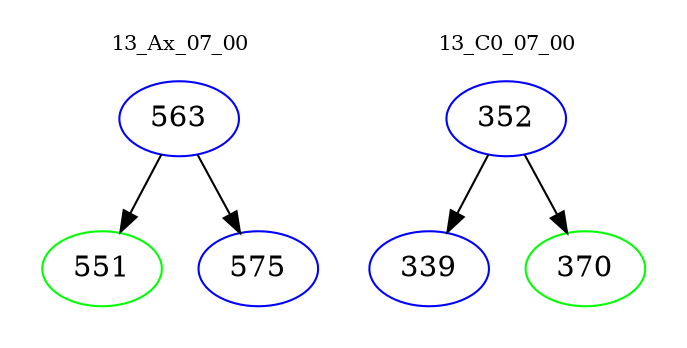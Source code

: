 digraph{
subgraph cluster_0 {
color = white
label = "13_Ax_07_00";
fontsize=10;
T0_563 [label="563", color="blue"]
T0_563 -> T0_551 [color="black"]
T0_551 [label="551", color="green"]
T0_563 -> T0_575 [color="black"]
T0_575 [label="575", color="blue"]
}
subgraph cluster_1 {
color = white
label = "13_C0_07_00";
fontsize=10;
T1_352 [label="352", color="blue"]
T1_352 -> T1_339 [color="black"]
T1_339 [label="339", color="blue"]
T1_352 -> T1_370 [color="black"]
T1_370 [label="370", color="green"]
}
}
